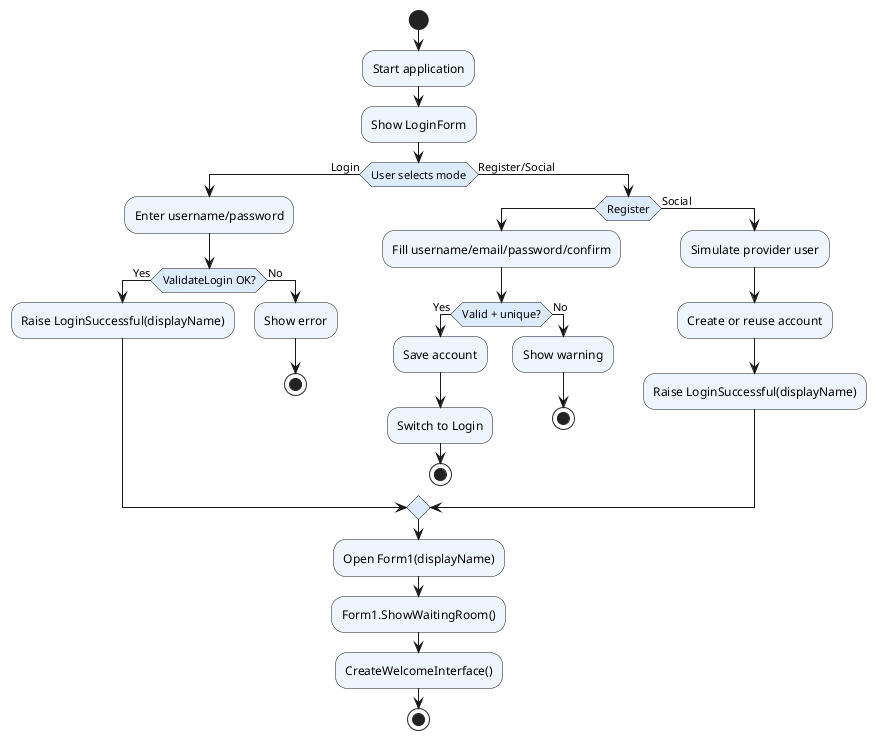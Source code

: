 @startuml
skinparam linetype ortho
skinparam monochrome false
skinparam activity {
  BackgroundColor #EEF5FF
  DiamondBackgroundColor #DDEBFF
}

start
:Start application;
:Show LoginForm;
if (User selects mode) then (Login)
  :Enter username/password;
  if (ValidateLogin OK?) then (Yes)
    :Raise LoginSuccessful(displayName);
  else (No)
    :Show error;
    stop
  endif
else (Register/Social)
  if (Register)
    :Fill username/email/password/confirm;
    if (Valid + unique?) then (Yes)
      :Save account;
      :Switch to Login;
      stop
    else (No)
      :Show warning;
      stop
    endif
  else (Social)
    :Simulate provider user;
    :Create or reuse account;
    :Raise LoginSuccessful(displayName);
  endif
endif

:Open Form1(displayName);
:Form1.ShowWaitingRoom();
:CreateWelcomeInterface();
stop
@enduml